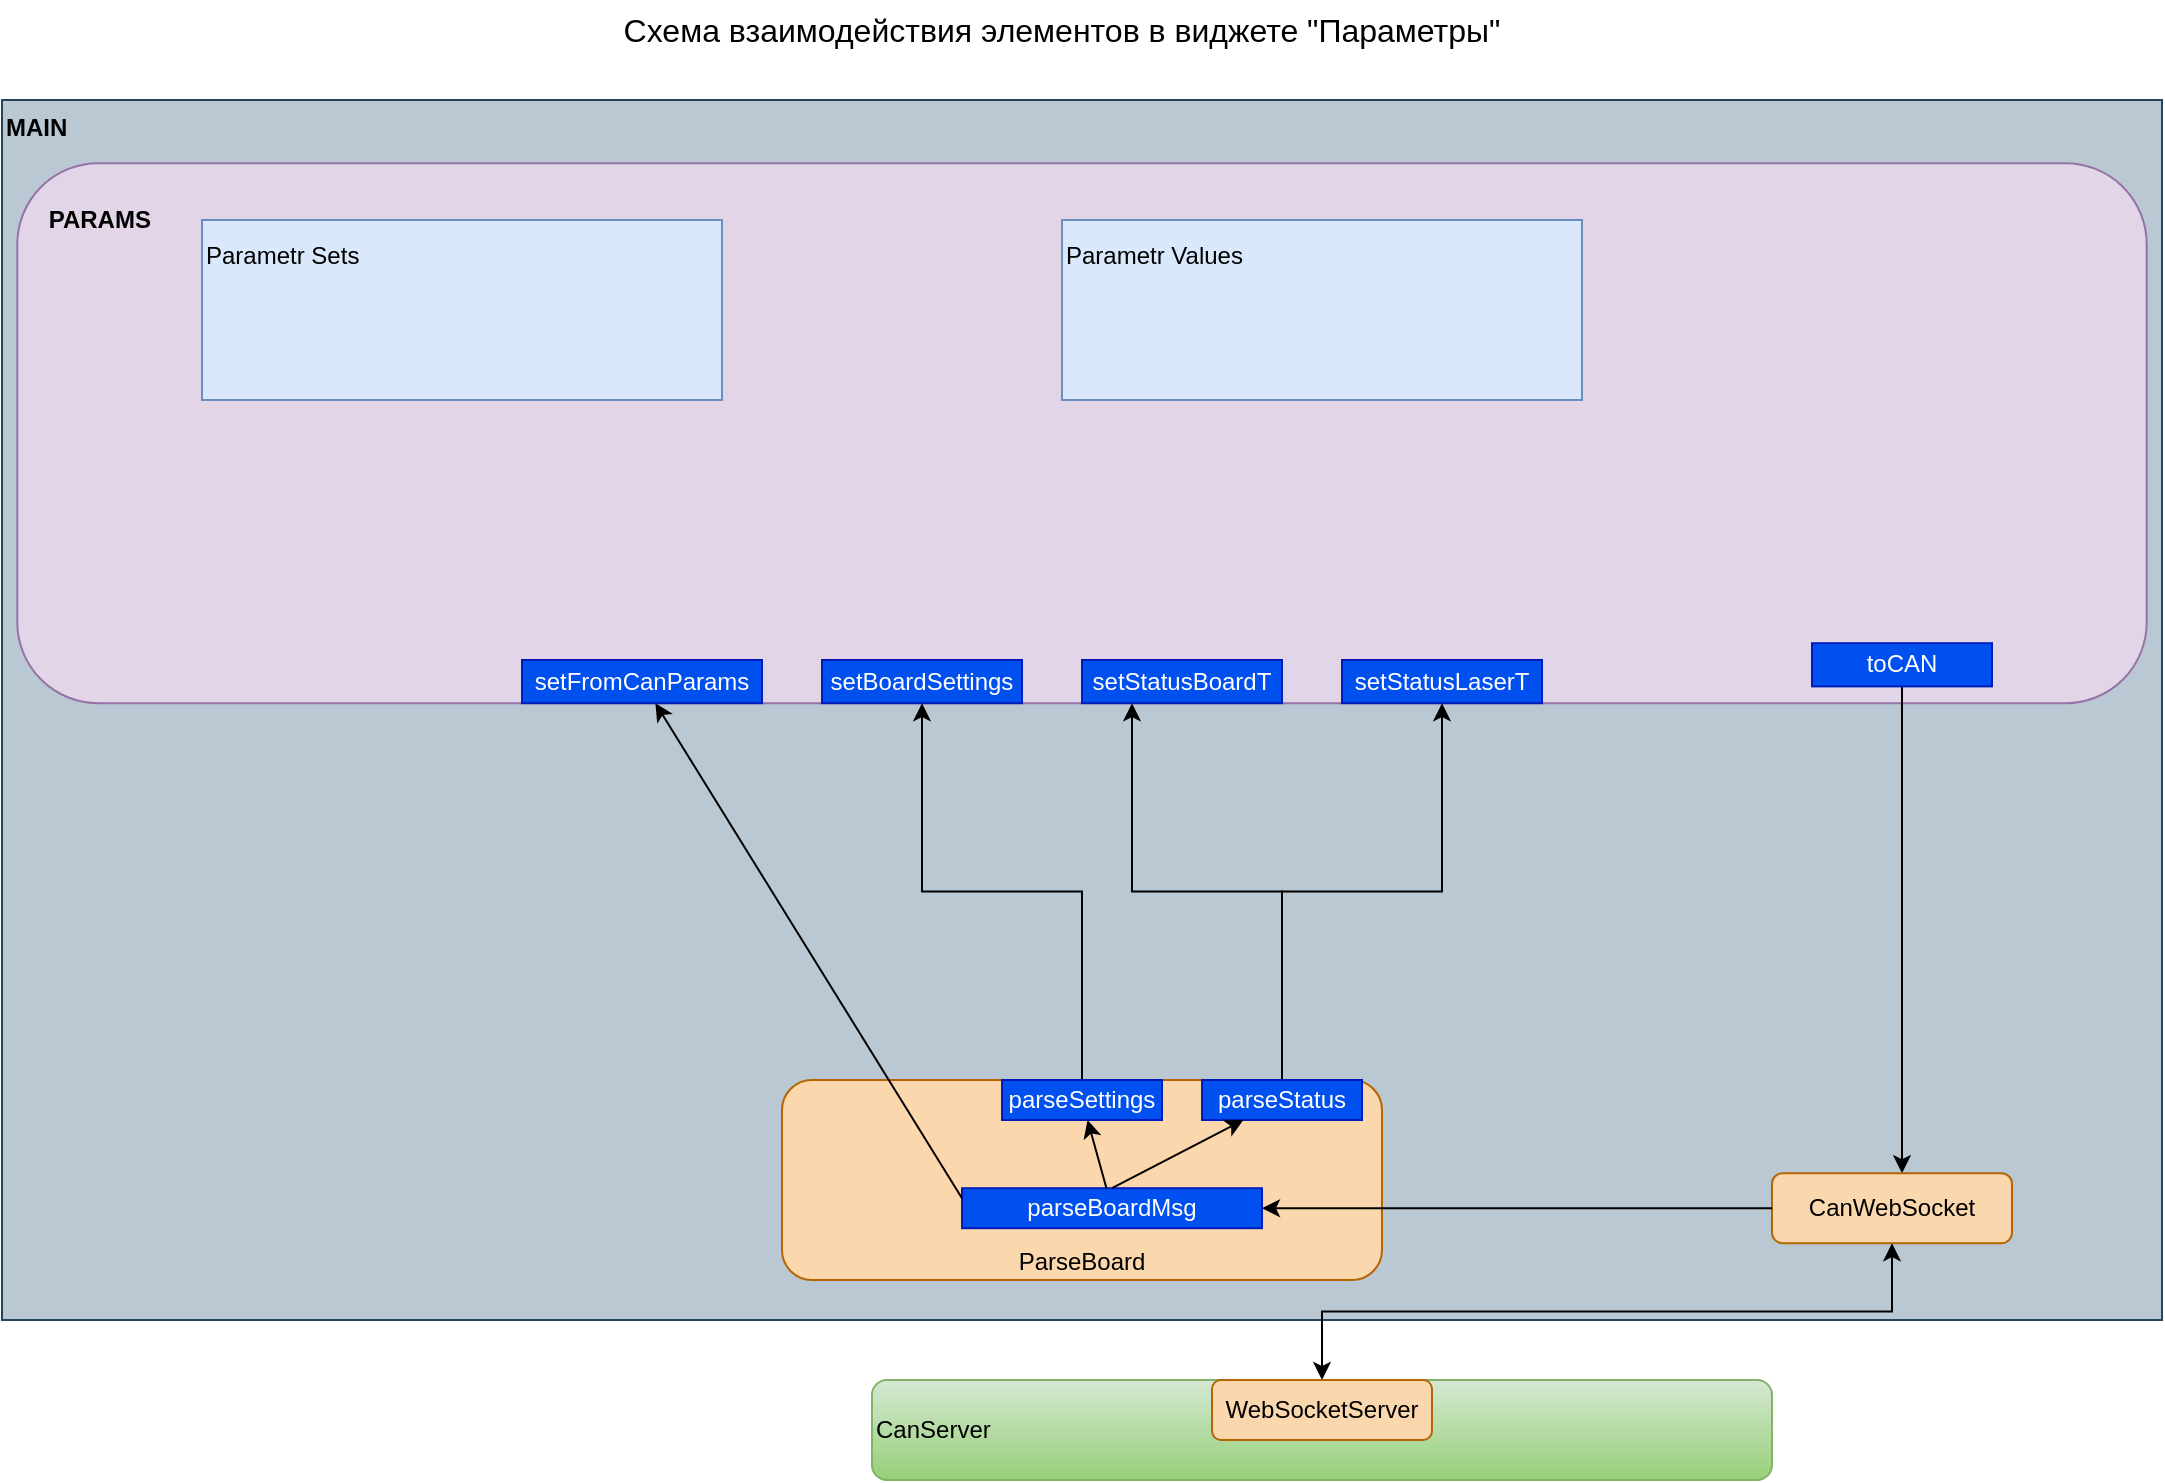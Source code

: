<mxfile version="15.8.9" type="github">
  <diagram id="oimWvdb1-uAi7EUzjqZk" name="Page-1">
    <mxGraphModel dx="1350" dy="764" grid="1" gridSize="10" guides="1" tooltips="1" connect="1" arrows="1" fold="1" page="1" pageScale="1" pageWidth="1169" pageHeight="827" math="0" shadow="0">
      <root>
        <mxCell id="0" />
        <mxCell id="1" parent="0" />
        <mxCell id="6o3GvOoSOWwoZ4Axit_t-26" value="MAIN" style="rounded=0;whiteSpace=wrap;html=1;shadow=0;labelBackgroundColor=none;labelBorderColor=none;fillStyle=auto;fontSize=12;fillColor=#bac8d3;align=left;verticalAlign=top;strokeColor=#23445d;fontStyle=1" parent="1" vertex="1">
          <mxGeometry x="40" y="80" width="1080" height="610" as="geometry" />
        </mxCell>
        <mxCell id="6o3GvOoSOWwoZ4Axit_t-2" value="&#xa;    PARAMS  " style="rounded=1;whiteSpace=wrap;verticalAlign=top;align=left;fontStyle=1;labelBackgroundColor=none;labelBorderColor=none;shadow=0;fillColor=#e1d5e7;strokeColor=#9673a6;" parent="1" vertex="1">
          <mxGeometry x="47.65" y="111.6" width="1064.7" height="270" as="geometry" />
        </mxCell>
        <mxCell id="6o3GvOoSOWwoZ4Axit_t-5" value="Схема взаимодействия элементов в виджете &quot;Параметры&quot;" style="text;html=1;strokeColor=none;fillColor=none;align=center;verticalAlign=middle;whiteSpace=wrap;rounded=0;shadow=0;labelBackgroundColor=none;labelBorderColor=none;fontSize=16;" parent="1" vertex="1">
          <mxGeometry x="270" y="30" width="600" height="30" as="geometry" />
        </mxCell>
        <mxCell id="6o3GvOoSOWwoZ4Axit_t-8" value="&lt;font style=&quot;font-size: 12px&quot;&gt;Parametr Sets&lt;/font&gt;" style="rounded=0;whiteSpace=wrap;html=1;shadow=0;labelBackgroundColor=none;labelBorderColor=none;fontSize=16;verticalAlign=top;align=left;fillColor=#dae8fc;strokeColor=#6c8ebf;" parent="1" vertex="1">
          <mxGeometry x="140" y="140" width="260" height="90" as="geometry" />
        </mxCell>
        <mxCell id="6o3GvOoSOWwoZ4Axit_t-9" value="&lt;font style=&quot;font-size: 12px&quot;&gt;Parametr Values&lt;/font&gt;" style="rounded=0;whiteSpace=wrap;html=1;shadow=0;labelBackgroundColor=none;labelBorderColor=none;fontSize=16;verticalAlign=top;align=left;fillColor=#dae8fc;strokeColor=#6c8ebf;" parent="1" vertex="1">
          <mxGeometry x="570" y="140" width="260" height="90" as="geometry" />
        </mxCell>
        <mxCell id="6o3GvOoSOWwoZ4Axit_t-18" style="edgeStyle=orthogonalEdgeStyle;rounded=0;orthogonalLoop=1;jettySize=auto;html=1;fontSize=12;" parent="1" target="6o3GvOoSOWwoZ4Axit_t-23" edge="1">
          <mxGeometry relative="1" as="geometry">
            <mxPoint x="990" y="373.2" as="sourcePoint" />
            <mxPoint x="990" y="441.6" as="targetPoint" />
            <Array as="points">
              <mxPoint x="990.3" y="451.6" />
              <mxPoint x="990.3" y="451.6" />
            </Array>
          </mxGeometry>
        </mxCell>
        <mxCell id="6o3GvOoSOWwoZ4Axit_t-23" value="CanWebSocket" style="rounded=1;whiteSpace=wrap;html=1;shadow=0;labelBackgroundColor=none;labelBorderColor=none;fillStyle=auto;fontSize=12;fillColor=#fad7ac;strokeColor=#b46504;" parent="1" vertex="1">
          <mxGeometry x="925" y="616.6" width="120" height="35" as="geometry" />
        </mxCell>
        <mxCell id="6o3GvOoSOWwoZ4Axit_t-24" value="ParseBoard" style="rounded=1;whiteSpace=wrap;html=1;shadow=0;labelBackgroundColor=none;labelBorderColor=none;fillStyle=auto;fontSize=12;fillColor=#fad7ac;strokeColor=#b46504;verticalAlign=bottom;" parent="1" vertex="1">
          <mxGeometry x="430" y="570" width="300" height="100" as="geometry" />
        </mxCell>
        <mxCell id="6o3GvOoSOWwoZ4Axit_t-29" style="edgeStyle=orthogonalEdgeStyle;rounded=0;orthogonalLoop=1;jettySize=auto;html=1;fontSize=12;startArrow=classic;startFill=1;" parent="1" source="6o3GvOoSOWwoZ4Axit_t-28" target="6o3GvOoSOWwoZ4Axit_t-23" edge="1">
          <mxGeometry relative="1" as="geometry" />
        </mxCell>
        <mxCell id="6o3GvOoSOWwoZ4Axit_t-28" value="CanServer" style="rounded=1;whiteSpace=wrap;html=1;shadow=0;labelBackgroundColor=none;labelBorderColor=none;fillStyle=auto;fontSize=12;fillColor=#d5e8d4;gradientColor=#97d077;strokeColor=#82b366;align=left;" parent="1" vertex="1">
          <mxGeometry x="475.0" y="720" width="450" height="50" as="geometry" />
        </mxCell>
        <mxCell id="6o3GvOoSOWwoZ4Axit_t-30" value="WebSocketServer" style="rounded=1;whiteSpace=wrap;html=1;shadow=0;labelBackgroundColor=none;labelBorderColor=none;fillStyle=auto;fontSize=12;fillColor=#fad7ac;strokeColor=#b46504;" parent="1" vertex="1">
          <mxGeometry x="645" y="720" width="110" height="30" as="geometry" />
        </mxCell>
        <mxCell id="6o3GvOoSOWwoZ4Axit_t-33" value="toCAN" style="rounded=0;whiteSpace=wrap;html=1;shadow=0;labelBackgroundColor=none;labelBorderColor=none;fillStyle=auto;fontSize=12;fillColor=#0050ef;fontColor=#ffffff;strokeColor=#001DBC;" parent="1" vertex="1">
          <mxGeometry x="945" y="351.6" width="90" height="21.6" as="geometry" />
        </mxCell>
        <mxCell id="6o3GvOoSOWwoZ4Axit_t-38" style="edgeStyle=orthogonalEdgeStyle;rounded=0;orthogonalLoop=1;jettySize=auto;html=1;fontSize=12;startArrow=none;startFill=0;" parent="1" source="6o3GvOoSOWwoZ4Axit_t-34" target="6o3GvOoSOWwoZ4Axit_t-36" edge="1">
          <mxGeometry relative="1" as="geometry" />
        </mxCell>
        <mxCell id="6o3GvOoSOWwoZ4Axit_t-40" style="edgeStyle=orthogonalEdgeStyle;rounded=0;orthogonalLoop=1;jettySize=auto;html=1;entryX=0.25;entryY=1;entryDx=0;entryDy=0;fontSize=12;startArrow=none;startFill=0;" parent="1" source="6o3GvOoSOWwoZ4Axit_t-34" target="6o3GvOoSOWwoZ4Axit_t-37" edge="1">
          <mxGeometry relative="1" as="geometry" />
        </mxCell>
        <mxCell id="6o3GvOoSOWwoZ4Axit_t-34" value="parseStatus" style="rounded=0;whiteSpace=wrap;html=1;shadow=0;labelBackgroundColor=none;labelBorderColor=none;fillStyle=auto;fontSize=12;fillColor=#0050ef;fontColor=#ffffff;strokeColor=#001DBC;" parent="1" vertex="1">
          <mxGeometry x="640" y="570" width="80" height="20" as="geometry" />
        </mxCell>
        <mxCell id="6o3GvOoSOWwoZ4Axit_t-42" style="edgeStyle=orthogonalEdgeStyle;rounded=0;orthogonalLoop=1;jettySize=auto;html=1;fontSize=12;startArrow=none;startFill=0;" parent="1" source="6o3GvOoSOWwoZ4Axit_t-35" target="6o3GvOoSOWwoZ4Axit_t-41" edge="1">
          <mxGeometry relative="1" as="geometry" />
        </mxCell>
        <mxCell id="6o3GvOoSOWwoZ4Axit_t-35" value="parseSettings" style="rounded=0;whiteSpace=wrap;html=1;shadow=0;labelBackgroundColor=none;labelBorderColor=none;fillStyle=auto;fontSize=12;fillColor=#0050ef;fontColor=#ffffff;strokeColor=#001DBC;" parent="1" vertex="1">
          <mxGeometry x="540" y="570" width="80" height="20" as="geometry" />
        </mxCell>
        <mxCell id="6o3GvOoSOWwoZ4Axit_t-36" value="setStatusLaserT" style="rounded=0;whiteSpace=wrap;html=1;shadow=0;labelBackgroundColor=none;labelBorderColor=none;fillStyle=auto;fontSize=12;fillColor=#0050ef;fontColor=#ffffff;strokeColor=#001DBC;" parent="1" vertex="1">
          <mxGeometry x="710" y="360" width="100" height="21.6" as="geometry" />
        </mxCell>
        <mxCell id="6o3GvOoSOWwoZ4Axit_t-37" value="setStatusBoardT" style="rounded=0;whiteSpace=wrap;html=1;shadow=0;labelBackgroundColor=none;labelBorderColor=none;fillStyle=auto;fontSize=12;fillColor=#0050ef;fontColor=#ffffff;strokeColor=#001DBC;" parent="1" vertex="1">
          <mxGeometry x="580" y="360" width="100" height="21.6" as="geometry" />
        </mxCell>
        <mxCell id="6o3GvOoSOWwoZ4Axit_t-41" value="setBoardSettings" style="rounded=0;whiteSpace=wrap;html=1;shadow=0;labelBackgroundColor=none;labelBorderColor=none;fillStyle=auto;fontSize=12;fillColor=#0050ef;fontColor=#ffffff;strokeColor=#001DBC;" parent="1" vertex="1">
          <mxGeometry x="450" y="360" width="100" height="21.6" as="geometry" />
        </mxCell>
        <mxCell id="6o3GvOoSOWwoZ4Axit_t-43" value="parseBoardMsg" style="rounded=0;whiteSpace=wrap;html=1;shadow=0;labelBackgroundColor=none;labelBorderColor=none;fillStyle=auto;fontSize=12;fillColor=#0050ef;fontColor=#ffffff;strokeColor=#001DBC;" parent="1" vertex="1">
          <mxGeometry x="520" y="624.1" width="150" height="20" as="geometry" />
        </mxCell>
        <mxCell id="6o3GvOoSOWwoZ4Axit_t-25" style="edgeStyle=orthogonalEdgeStyle;rounded=0;orthogonalLoop=1;jettySize=auto;html=1;fontSize=12;" parent="1" source="6o3GvOoSOWwoZ4Axit_t-23" target="6o3GvOoSOWwoZ4Axit_t-43" edge="1">
          <mxGeometry relative="1" as="geometry" />
        </mxCell>
        <mxCell id="6o3GvOoSOWwoZ4Axit_t-46" value="" style="endArrow=classic;html=1;rounded=0;fontSize=12;exitX=0.5;exitY=0;exitDx=0;exitDy=0;" parent="1" source="6o3GvOoSOWwoZ4Axit_t-43" target="6o3GvOoSOWwoZ4Axit_t-34" edge="1">
          <mxGeometry width="50" height="50" relative="1" as="geometry">
            <mxPoint x="606.111" y="615" as="sourcePoint" />
            <mxPoint x="850" y="410" as="targetPoint" />
          </mxGeometry>
        </mxCell>
        <mxCell id="6o3GvOoSOWwoZ4Axit_t-47" value="" style="endArrow=classic;html=1;rounded=0;fontSize=12;" parent="1" source="6o3GvOoSOWwoZ4Axit_t-43" target="6o3GvOoSOWwoZ4Axit_t-35" edge="1">
          <mxGeometry width="50" height="50" relative="1" as="geometry">
            <mxPoint x="583.889" y="615" as="sourcePoint" />
            <mxPoint x="668.889" y="600" as="targetPoint" />
          </mxGeometry>
        </mxCell>
        <mxCell id="6o3GvOoSOWwoZ4Axit_t-48" value="" style="endArrow=classic;html=1;rounded=0;fontSize=12;exitX=0;exitY=0.25;exitDx=0;exitDy=0;" parent="1" edge="1" target="6o3GvOoSOWwoZ4Axit_t-49" source="6o3GvOoSOWwoZ4Axit_t-43">
          <mxGeometry width="50" height="50" relative="1" as="geometry">
            <mxPoint x="618.556" y="615" as="sourcePoint" />
            <mxPoint x="668.889" y="600" as="targetPoint" />
          </mxGeometry>
        </mxCell>
        <mxCell id="6o3GvOoSOWwoZ4Axit_t-49" value="setFromCanParams" style="rounded=0;whiteSpace=wrap;html=1;shadow=0;labelBackgroundColor=none;labelBorderColor=none;fillStyle=auto;fontSize=12;fillColor=#0050ef;fontColor=#ffffff;strokeColor=#001DBC;" parent="1" vertex="1">
          <mxGeometry x="300" y="360" width="120" height="21.6" as="geometry" />
        </mxCell>
      </root>
    </mxGraphModel>
  </diagram>
</mxfile>
